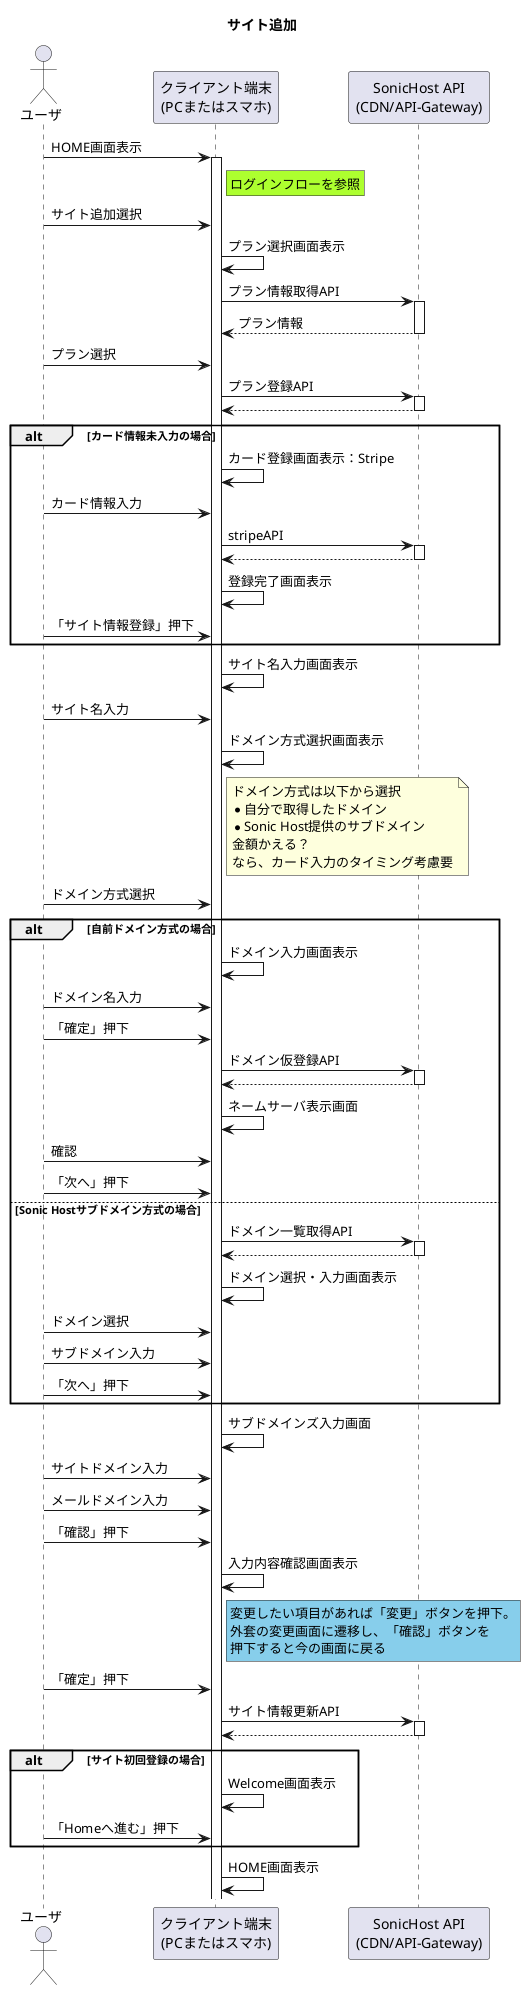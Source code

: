 @startuml  サイト追加
title サイト追加

' アクター定義
actor "ユーザ" as user
participant "クライアント端末\n(PCまたはスマホ)" as device
participant "SonicHost API\n(CDN/API-Gateway)" as api


user -> device ++: HOME画面表示
rnote right of device #GreenYellow
    ログインフローを参照
end note
user -> device : サイト追加選択

device -> device : プラン選択画面表示
device -> api ++ : プラン情報取得API
device <-- api -- : プラン情報
user -> device : プラン選択
device -> api ++ : プラン登録API
device <-- api -- 
alt カード情報未入力の場合
    device -> device : カード登録画面表示：Stripe
    user -> device : カード情報入力
    device -> api ++ : stripeAPI
    device <-- api -- 
    device -> device : 登録完了画面表示
    user -> device : 「サイト情報登録」押下
end 
device -> device : サイト名入力画面表示
user -> device : サイト名入力
device -> device : ドメイン方式選択画面表示
note right of device 
    ドメイン方式は以下から選択
    * 自分で取得したドメイン
    * Sonic Host提供のサブドメイン
    金額かえる？
    なら、カード入力のタイミング考慮要
end note
user -> device : ドメイン方式選択
alt 自前ドメイン方式の場合
    device -> device :ドメイン入力画面表示
    user -> device : ドメイン名入力
    user -> device : 「確定」押下
    device -> api ++ : ドメイン仮登録API
    device <-- api -- 
    device -> device : ネームサーバ表示画面
    user -> device : 確認
    user -> device : 「次へ」押下
else Sonic Hostサブドメイン方式の場合
    device -> api ++ : ドメイン一覧取得API
    device <-- api -- 
    device -> device : ドメイン選択・入力画面表示
    user -> device : ドメイン選択
    user -> device : サブドメイン入力
    user -> device : 「次へ」押下
end 
device -> device : サブドメインズ入力画面
user -> device : サイトドメイン入力
user -> device : メールドメイン入力
user -> device : 「確認」押下
device -> device : 入力内容確認画面表示
rnote right of device #SkyBlue
    変更したい項目があれば「変更」ボタンを押下。
    外套の変更画面に遷移し、「確認」ボタンを
    押下すると今の画面に戻る
end note
user -> device : 「確定」押下
device -> api ++ : サイト情報更新API
device <-- api -- 
alt サイト初回登録の場合
    device -> device : Welcome画面表示
    user -> device : 「Homeへ進む」押下
end 
device -> device : HOME画面表示

@enduml